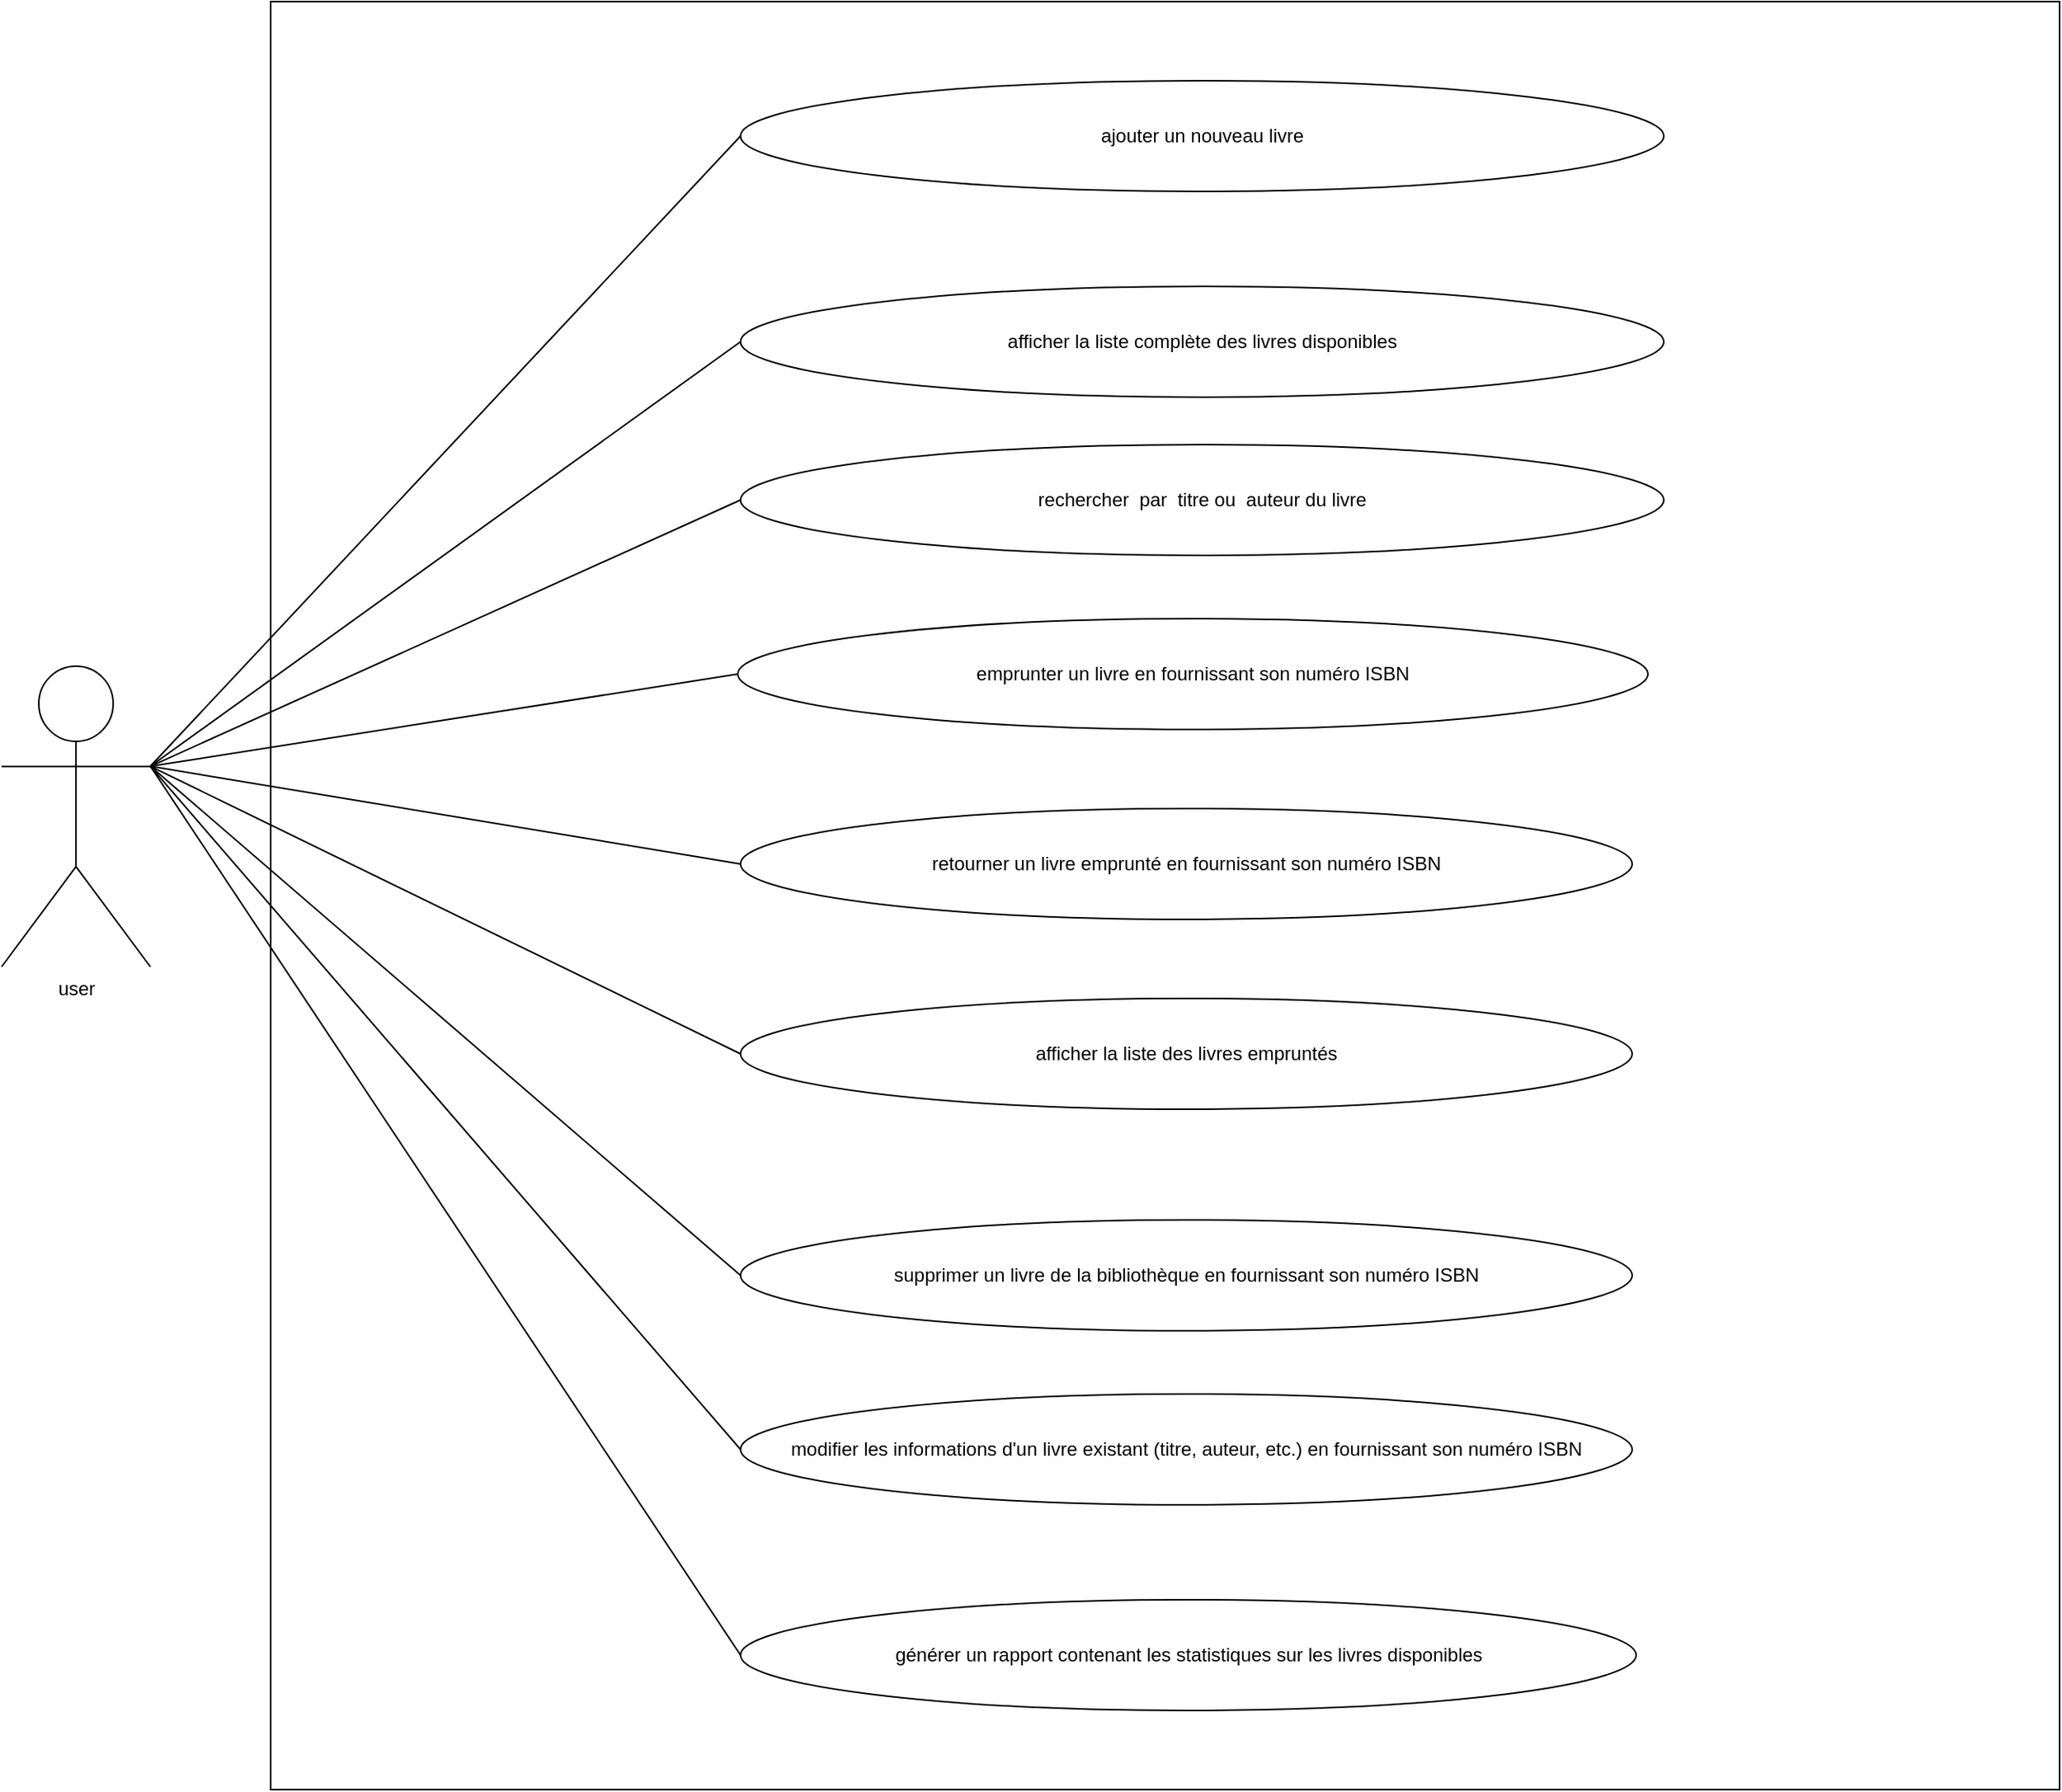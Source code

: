 <mxfile>
    <diagram id="280kTA-RH1lBnl_bKy8m" name="Page-1">
        <mxGraphModel dx="1880" dy="1033" grid="1" gridSize="10" guides="1" tooltips="1" connect="1" arrows="1" fold="1" page="1" pageScale="1" pageWidth="850" pageHeight="1100" math="0" shadow="0">
            <root>
                <mxCell id="0"/>
                <mxCell id="1" parent="0"/>
                <mxCell id="3" value="" style="whiteSpace=wrap;html=1;aspect=fixed;" parent="1" vertex="1">
                    <mxGeometry x="480" y="70" width="1130" height="1130" as="geometry"/>
                </mxCell>
                <mxCell id="8" value="générer un rapport contenant les statistiques sur les livres disponibles" style="ellipse;whiteSpace=wrap;html=1;" parent="1" vertex="1">
                    <mxGeometry x="776.75" y="1080" width="565.75" height="70" as="geometry"/>
                </mxCell>
                <mxCell id="18" value="afficher la liste des livres empruntés" style="ellipse;whiteSpace=wrap;html=1;" parent="1" vertex="1">
                    <mxGeometry x="776.75" y="700" width="563.25" height="70" as="geometry"/>
                </mxCell>
                <mxCell id="69" value="&lt;font color=&quot;#000000&quot;&gt;user&lt;/font&gt;" style="shape=umlActor;verticalLabelPosition=bottom;labelBackgroundColor=#ffffff;verticalAlign=top;html=1;outlineConnect=0;" parent="1" vertex="1">
                    <mxGeometry x="310" y="490" width="94" height="190" as="geometry"/>
                </mxCell>
                <mxCell id="76" value="afficher la liste complète des livres disponibles" style="ellipse;whiteSpace=wrap;html=1;" parent="1" vertex="1">
                    <mxGeometry x="776.75" y="250" width="583.25" height="70" as="geometry"/>
                </mxCell>
                <mxCell id="79" value="" style="endArrow=none;html=1;exitX=0;exitY=0.5;exitDx=0;exitDy=0;entryX=1;entryY=0.333;entryDx=0;entryDy=0;entryPerimeter=0;" parent="1" source="76" target="69" edge="1">
                    <mxGeometry width="50" height="50" relative="1" as="geometry">
                        <mxPoint x="675" y="335" as="sourcePoint"/>
                        <mxPoint x="403" y="173.333" as="targetPoint"/>
                    </mxGeometry>
                </mxCell>
                <mxCell id="82" value="" style="endArrow=none;html=1;entryX=1;entryY=0.333;entryDx=0;entryDy=0;entryPerimeter=0;exitX=0;exitY=0.5;exitDx=0;exitDy=0;" parent="1" source="18" target="69" edge="1">
                    <mxGeometry width="50" height="50" relative="1" as="geometry">
                        <mxPoint x="660" y="590" as="sourcePoint"/>
                        <mxPoint x="450" y="320" as="targetPoint"/>
                    </mxGeometry>
                </mxCell>
                <mxCell id="102" value="ajouter un nouveau livre" style="ellipse;whiteSpace=wrap;html=1;" parent="1" vertex="1">
                    <mxGeometry x="776.75" y="120" width="583.25" height="70" as="geometry"/>
                </mxCell>
                <mxCell id="108" value="modifier les informations d'un livre existant (titre, auteur, etc.) en fournissant son numéro ISBN" style="ellipse;whiteSpace=wrap;html=1;" parent="1" vertex="1">
                    <mxGeometry x="776.75" y="950" width="563.25" height="70" as="geometry"/>
                </mxCell>
                <mxCell id="125" value="" style="endArrow=none;html=1;entryX=1;entryY=0.333;entryDx=0;entryDy=0;entryPerimeter=0;exitX=0;exitY=0.5;exitDx=0;exitDy=0;" parent="1" source="8" target="69" edge="1">
                    <mxGeometry width="50" height="50" relative="1" as="geometry">
                        <mxPoint x="801.75" y="865" as="sourcePoint"/>
                        <mxPoint x="404" y="773.333" as="targetPoint"/>
                    </mxGeometry>
                </mxCell>
                <mxCell id="127" value="" style="endArrow=none;html=1;entryX=1;entryY=0.333;entryDx=0;entryDy=0;entryPerimeter=0;exitX=0;exitY=0.5;exitDx=0;exitDy=0;" parent="1" source="108" target="69" edge="1">
                    <mxGeometry width="50" height="50" relative="1" as="geometry">
                        <mxPoint x="781.75" y="590" as="sourcePoint"/>
                        <mxPoint x="404" y="773.333" as="targetPoint"/>
                    </mxGeometry>
                </mxCell>
                <mxCell id="129" value="" style="endArrow=none;html=1;exitX=0;exitY=0.5;exitDx=0;exitDy=0;entryX=1;entryY=0.333;entryDx=0;entryDy=0;entryPerimeter=0;" parent="1" source="102" target="69" edge="1">
                    <mxGeometry width="50" height="50" relative="1" as="geometry">
                        <mxPoint x="798" y="285" as="sourcePoint"/>
                        <mxPoint x="420" y="460" as="targetPoint"/>
                    </mxGeometry>
                </mxCell>
                <mxCell id="137" value="supprimer un livre de la bibliothèque en fournissant son numéro ISBN" style="ellipse;whiteSpace=wrap;html=1;" parent="1" vertex="1">
                    <mxGeometry x="776.75" y="840" width="563.25" height="70" as="geometry"/>
                </mxCell>
                <mxCell id="138" value="" style="endArrow=none;html=1;exitX=0;exitY=0.5;exitDx=0;exitDy=0;entryX=1;entryY=0.333;entryDx=0;entryDy=0;entryPerimeter=0;" parent="1" source="137" target="69" edge="1">
                    <mxGeometry width="50" height="50" relative="1" as="geometry">
                        <mxPoint x="789.25" y="550" as="sourcePoint"/>
                        <mxPoint x="407" y="770" as="targetPoint"/>
                    </mxGeometry>
                </mxCell>
                <mxCell id="140" value="rechercher&amp;nbsp; par&amp;nbsp; titre ou&amp;nbsp; auteur du livre" style="ellipse;whiteSpace=wrap;html=1;" parent="1" vertex="1">
                    <mxGeometry x="776.75" y="350" width="583.25" height="70" as="geometry"/>
                </mxCell>
                <mxCell id="142" value="" style="endArrow=none;html=1;exitX=0;exitY=0.5;exitDx=0;exitDy=0;entryX=1;entryY=0.333;entryDx=0;entryDy=0;entryPerimeter=0;" parent="1" source="140" target="69" edge="1">
                    <mxGeometry width="50" height="50" relative="1" as="geometry">
                        <mxPoint x="803" y="265" as="sourcePoint"/>
                        <mxPoint x="403" y="173.333" as="targetPoint"/>
                    </mxGeometry>
                </mxCell>
                <mxCell id="143" value="emprunter un livre en fournissant son numéro ISBN" style="ellipse;whiteSpace=wrap;html=1;" parent="1" vertex="1">
                    <mxGeometry x="775" y="460" width="575" height="70" as="geometry"/>
                </mxCell>
                <mxCell id="144" value="" style="endArrow=none;html=1;exitX=0;exitY=0.5;exitDx=0;exitDy=0;entryX=1;entryY=0.333;entryDx=0;entryDy=0;entryPerimeter=0;" parent="1" source="143" target="69" edge="1">
                    <mxGeometry width="50" height="50" relative="1" as="geometry">
                        <mxPoint x="803" y="341.67" as="sourcePoint"/>
                        <mxPoint x="403" y="173.333" as="targetPoint"/>
                    </mxGeometry>
                </mxCell>
                <mxCell id="145" value="retourner un livre emprunté en fournissant son numéro ISBN" style="ellipse;whiteSpace=wrap;html=1;" parent="1" vertex="1">
                    <mxGeometry x="776.75" y="580" width="563.25" height="70" as="geometry"/>
                </mxCell>
                <mxCell id="146" value="" style="endArrow=none;html=1;exitX=0;exitY=0.5;exitDx=0;exitDy=0;entryX=1;entryY=0.333;entryDx=0;entryDy=0;entryPerimeter=0;" parent="1" source="145" target="69" edge="1">
                    <mxGeometry width="50" height="50" relative="1" as="geometry">
                        <mxPoint x="804" y="401.67" as="sourcePoint"/>
                        <mxPoint x="403" y="173.333" as="targetPoint"/>
                    </mxGeometry>
                </mxCell>
            </root>
        </mxGraphModel>
    </diagram>
</mxfile>